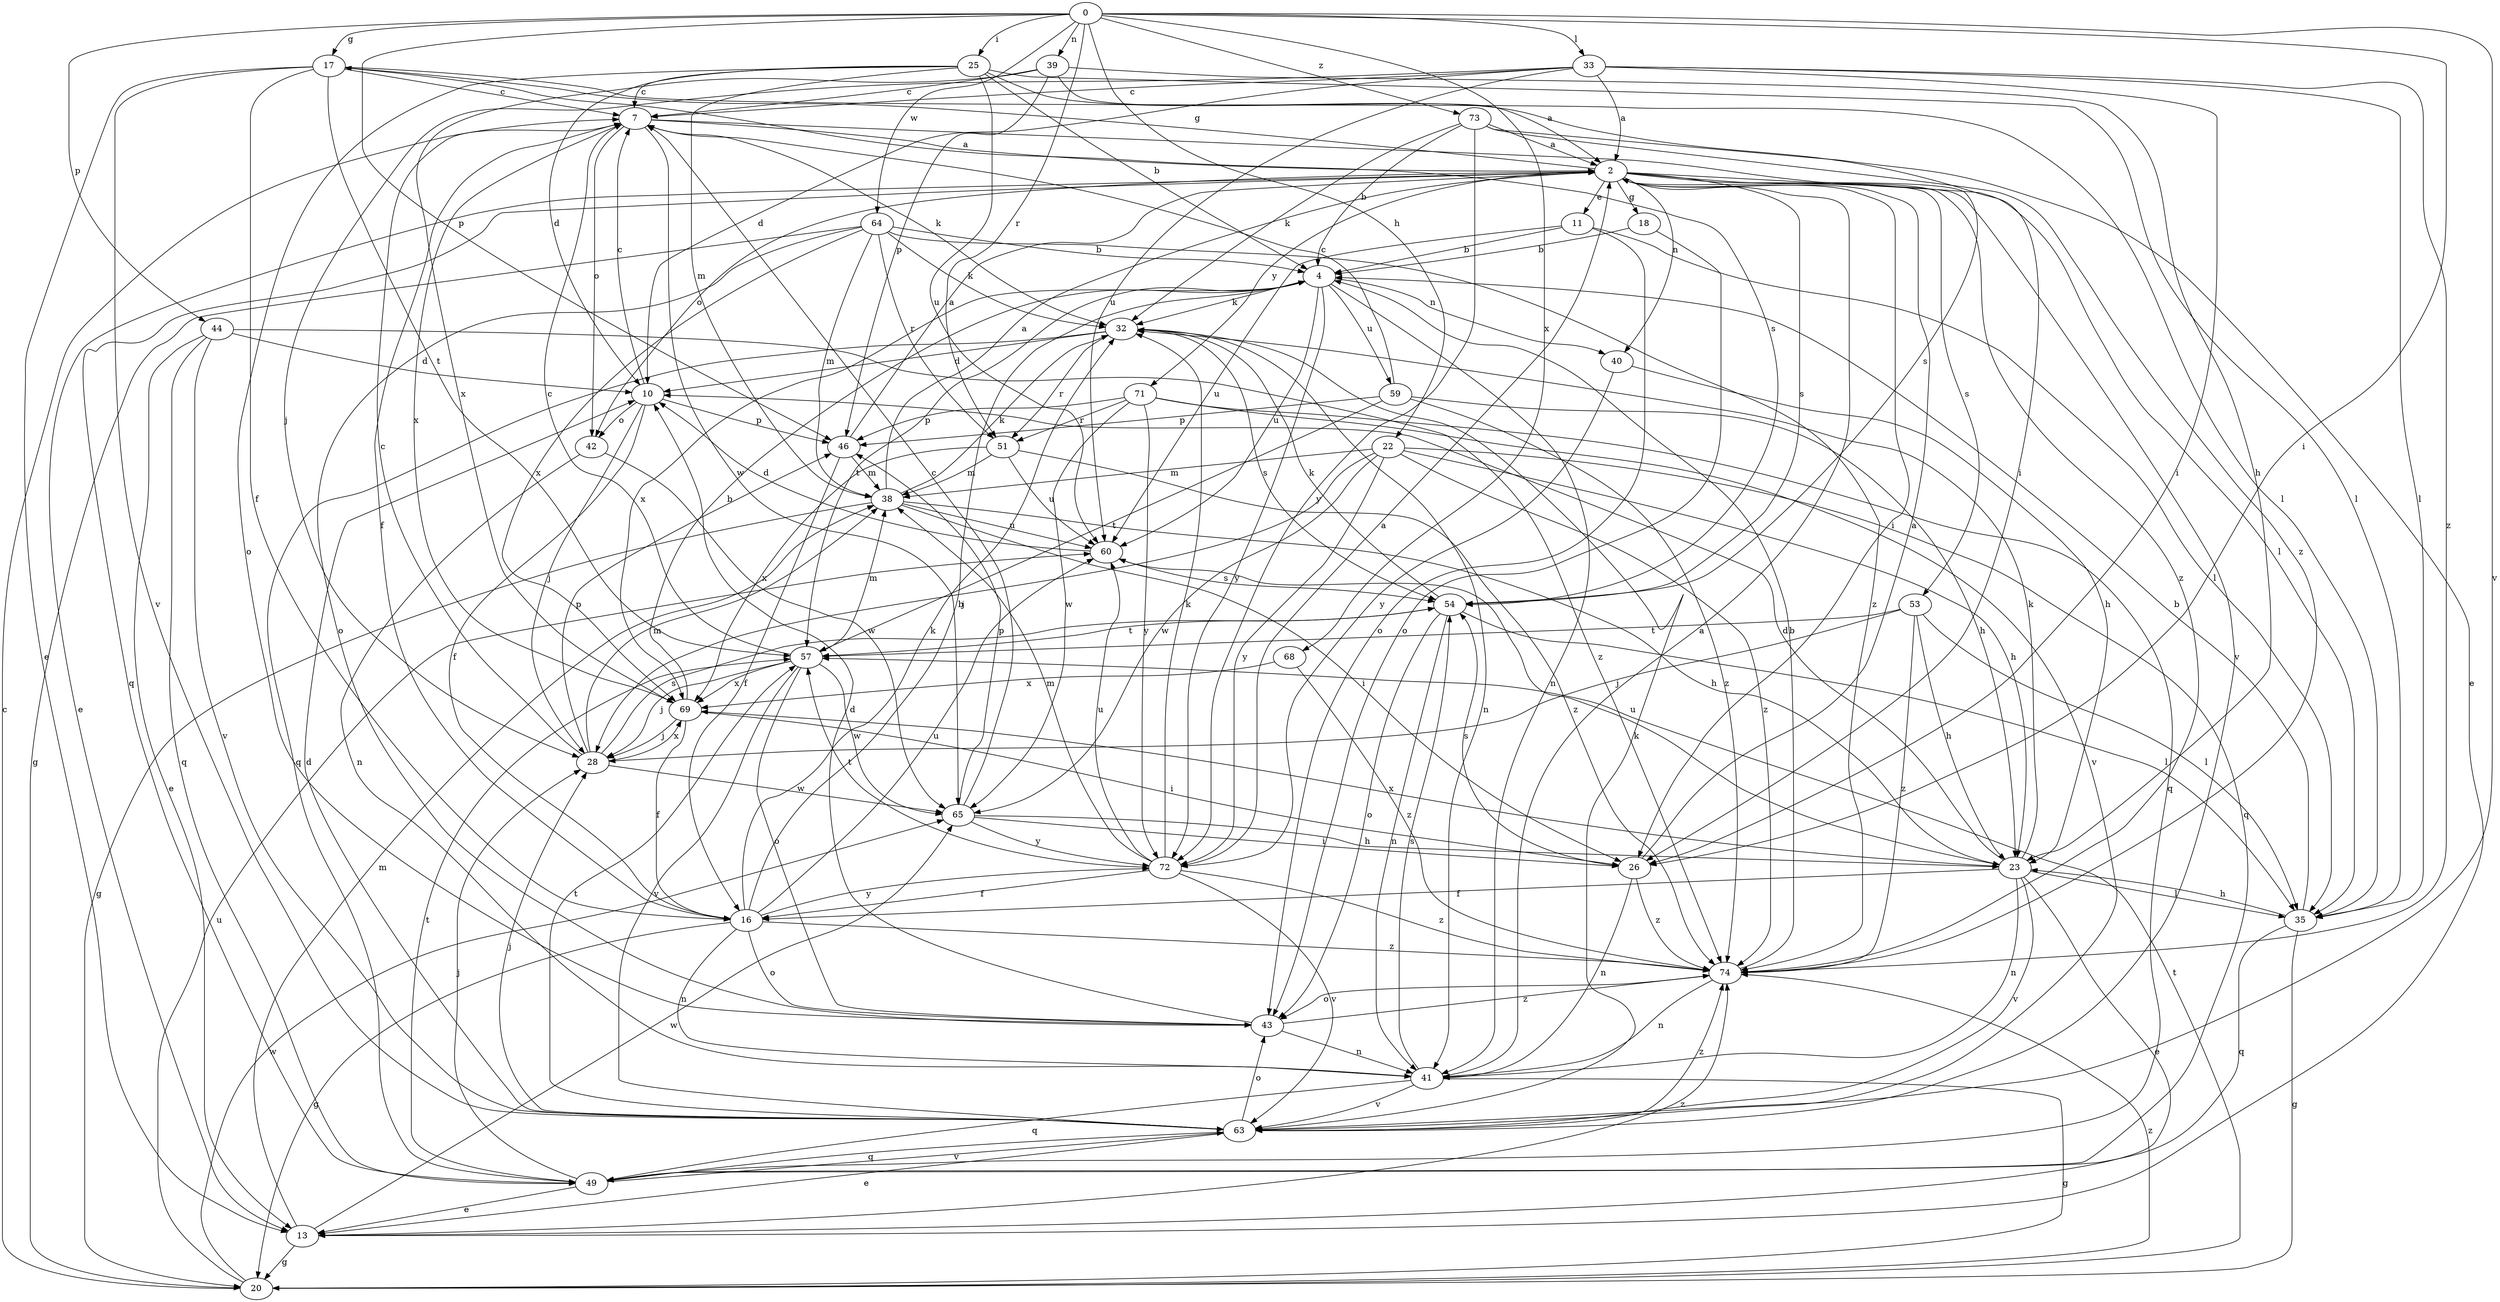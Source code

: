 strict digraph  {
0;
2;
4;
7;
10;
11;
13;
16;
17;
18;
20;
22;
23;
25;
26;
28;
32;
33;
35;
38;
39;
40;
41;
42;
43;
44;
46;
49;
51;
53;
54;
57;
59;
60;
63;
64;
65;
68;
69;
71;
72;
73;
74;
0 -> 17  [label=g];
0 -> 22  [label=h];
0 -> 25  [label=i];
0 -> 26  [label=i];
0 -> 33  [label=l];
0 -> 39  [label=n];
0 -> 44  [label=p];
0 -> 46  [label=p];
0 -> 51  [label=r];
0 -> 63  [label=v];
0 -> 64  [label=w];
0 -> 68  [label=x];
0 -> 73  [label=z];
2 -> 11  [label=e];
2 -> 13  [label=e];
2 -> 17  [label=g];
2 -> 18  [label=g];
2 -> 26  [label=i];
2 -> 35  [label=l];
2 -> 40  [label=n];
2 -> 42  [label=o];
2 -> 49  [label=q];
2 -> 53  [label=s];
2 -> 54  [label=s];
2 -> 63  [label=v];
2 -> 71  [label=y];
2 -> 74  [label=z];
4 -> 32  [label=k];
4 -> 40  [label=n];
4 -> 41  [label=n];
4 -> 57  [label=t];
4 -> 59  [label=u];
4 -> 60  [label=u];
4 -> 69  [label=x];
4 -> 72  [label=y];
7 -> 2  [label=a];
7 -> 16  [label=f];
7 -> 32  [label=k];
7 -> 42  [label=o];
7 -> 54  [label=s];
7 -> 65  [label=w];
7 -> 69  [label=x];
10 -> 7  [label=c];
10 -> 16  [label=f];
10 -> 28  [label=j];
10 -> 42  [label=o];
10 -> 46  [label=p];
11 -> 4  [label=b];
11 -> 35  [label=l];
11 -> 43  [label=o];
11 -> 60  [label=u];
13 -> 20  [label=g];
13 -> 38  [label=m];
13 -> 65  [label=w];
13 -> 74  [label=z];
16 -> 4  [label=b];
16 -> 20  [label=g];
16 -> 32  [label=k];
16 -> 41  [label=n];
16 -> 43  [label=o];
16 -> 60  [label=u];
16 -> 72  [label=y];
16 -> 74  [label=z];
17 -> 7  [label=c];
17 -> 13  [label=e];
17 -> 16  [label=f];
17 -> 35  [label=l];
17 -> 54  [label=s];
17 -> 57  [label=t];
17 -> 63  [label=v];
18 -> 4  [label=b];
18 -> 43  [label=o];
20 -> 7  [label=c];
20 -> 57  [label=t];
20 -> 60  [label=u];
20 -> 65  [label=w];
20 -> 74  [label=z];
22 -> 23  [label=h];
22 -> 28  [label=j];
22 -> 38  [label=m];
22 -> 49  [label=q];
22 -> 65  [label=w];
22 -> 72  [label=y];
22 -> 74  [label=z];
23 -> 10  [label=d];
23 -> 13  [label=e];
23 -> 16  [label=f];
23 -> 32  [label=k];
23 -> 35  [label=l];
23 -> 41  [label=n];
23 -> 60  [label=u];
23 -> 63  [label=v];
23 -> 69  [label=x];
25 -> 4  [label=b];
25 -> 7  [label=c];
25 -> 10  [label=d];
25 -> 26  [label=i];
25 -> 35  [label=l];
25 -> 38  [label=m];
25 -> 43  [label=o];
25 -> 60  [label=u];
26 -> 2  [label=a];
26 -> 41  [label=n];
26 -> 54  [label=s];
26 -> 74  [label=z];
28 -> 7  [label=c];
28 -> 38  [label=m];
28 -> 46  [label=p];
28 -> 54  [label=s];
28 -> 65  [label=w];
28 -> 69  [label=x];
32 -> 10  [label=d];
32 -> 41  [label=n];
32 -> 49  [label=q];
32 -> 51  [label=r];
32 -> 54  [label=s];
33 -> 2  [label=a];
33 -> 7  [label=c];
33 -> 10  [label=d];
33 -> 26  [label=i];
33 -> 28  [label=j];
33 -> 35  [label=l];
33 -> 60  [label=u];
33 -> 74  [label=z];
35 -> 4  [label=b];
35 -> 20  [label=g];
35 -> 23  [label=h];
35 -> 49  [label=q];
38 -> 2  [label=a];
38 -> 20  [label=g];
38 -> 23  [label=h];
38 -> 26  [label=i];
38 -> 32  [label=k];
38 -> 60  [label=u];
39 -> 2  [label=a];
39 -> 7  [label=c];
39 -> 23  [label=h];
39 -> 46  [label=p];
39 -> 69  [label=x];
40 -> 23  [label=h];
40 -> 72  [label=y];
41 -> 2  [label=a];
41 -> 20  [label=g];
41 -> 49  [label=q];
41 -> 54  [label=s];
41 -> 63  [label=v];
42 -> 41  [label=n];
42 -> 65  [label=w];
43 -> 10  [label=d];
43 -> 41  [label=n];
43 -> 74  [label=z];
44 -> 10  [label=d];
44 -> 13  [label=e];
44 -> 49  [label=q];
44 -> 63  [label=v];
44 -> 74  [label=z];
46 -> 2  [label=a];
46 -> 16  [label=f];
46 -> 38  [label=m];
49 -> 13  [label=e];
49 -> 28  [label=j];
49 -> 57  [label=t];
49 -> 63  [label=v];
51 -> 38  [label=m];
51 -> 60  [label=u];
51 -> 69  [label=x];
51 -> 74  [label=z];
53 -> 23  [label=h];
53 -> 28  [label=j];
53 -> 35  [label=l];
53 -> 57  [label=t];
53 -> 74  [label=z];
54 -> 32  [label=k];
54 -> 35  [label=l];
54 -> 41  [label=n];
54 -> 43  [label=o];
54 -> 57  [label=t];
57 -> 7  [label=c];
57 -> 28  [label=j];
57 -> 38  [label=m];
57 -> 43  [label=o];
57 -> 63  [label=v];
57 -> 65  [label=w];
57 -> 69  [label=x];
59 -> 7  [label=c];
59 -> 23  [label=h];
59 -> 46  [label=p];
59 -> 57  [label=t];
59 -> 74  [label=z];
60 -> 10  [label=d];
60 -> 54  [label=s];
63 -> 10  [label=d];
63 -> 13  [label=e];
63 -> 28  [label=j];
63 -> 32  [label=k];
63 -> 43  [label=o];
63 -> 49  [label=q];
63 -> 57  [label=t];
63 -> 74  [label=z];
64 -> 4  [label=b];
64 -> 20  [label=g];
64 -> 32  [label=k];
64 -> 38  [label=m];
64 -> 43  [label=o];
64 -> 51  [label=r];
64 -> 69  [label=x];
64 -> 74  [label=z];
65 -> 7  [label=c];
65 -> 23  [label=h];
65 -> 26  [label=i];
65 -> 46  [label=p];
65 -> 72  [label=y];
68 -> 69  [label=x];
68 -> 74  [label=z];
69 -> 4  [label=b];
69 -> 16  [label=f];
69 -> 26  [label=i];
69 -> 28  [label=j];
71 -> 46  [label=p];
71 -> 49  [label=q];
71 -> 51  [label=r];
71 -> 63  [label=v];
71 -> 65  [label=w];
71 -> 72  [label=y];
72 -> 2  [label=a];
72 -> 16  [label=f];
72 -> 32  [label=k];
72 -> 38  [label=m];
72 -> 57  [label=t];
72 -> 60  [label=u];
72 -> 63  [label=v];
72 -> 74  [label=z];
73 -> 2  [label=a];
73 -> 4  [label=b];
73 -> 13  [label=e];
73 -> 32  [label=k];
73 -> 72  [label=y];
73 -> 74  [label=z];
74 -> 4  [label=b];
74 -> 41  [label=n];
74 -> 43  [label=o];
}
